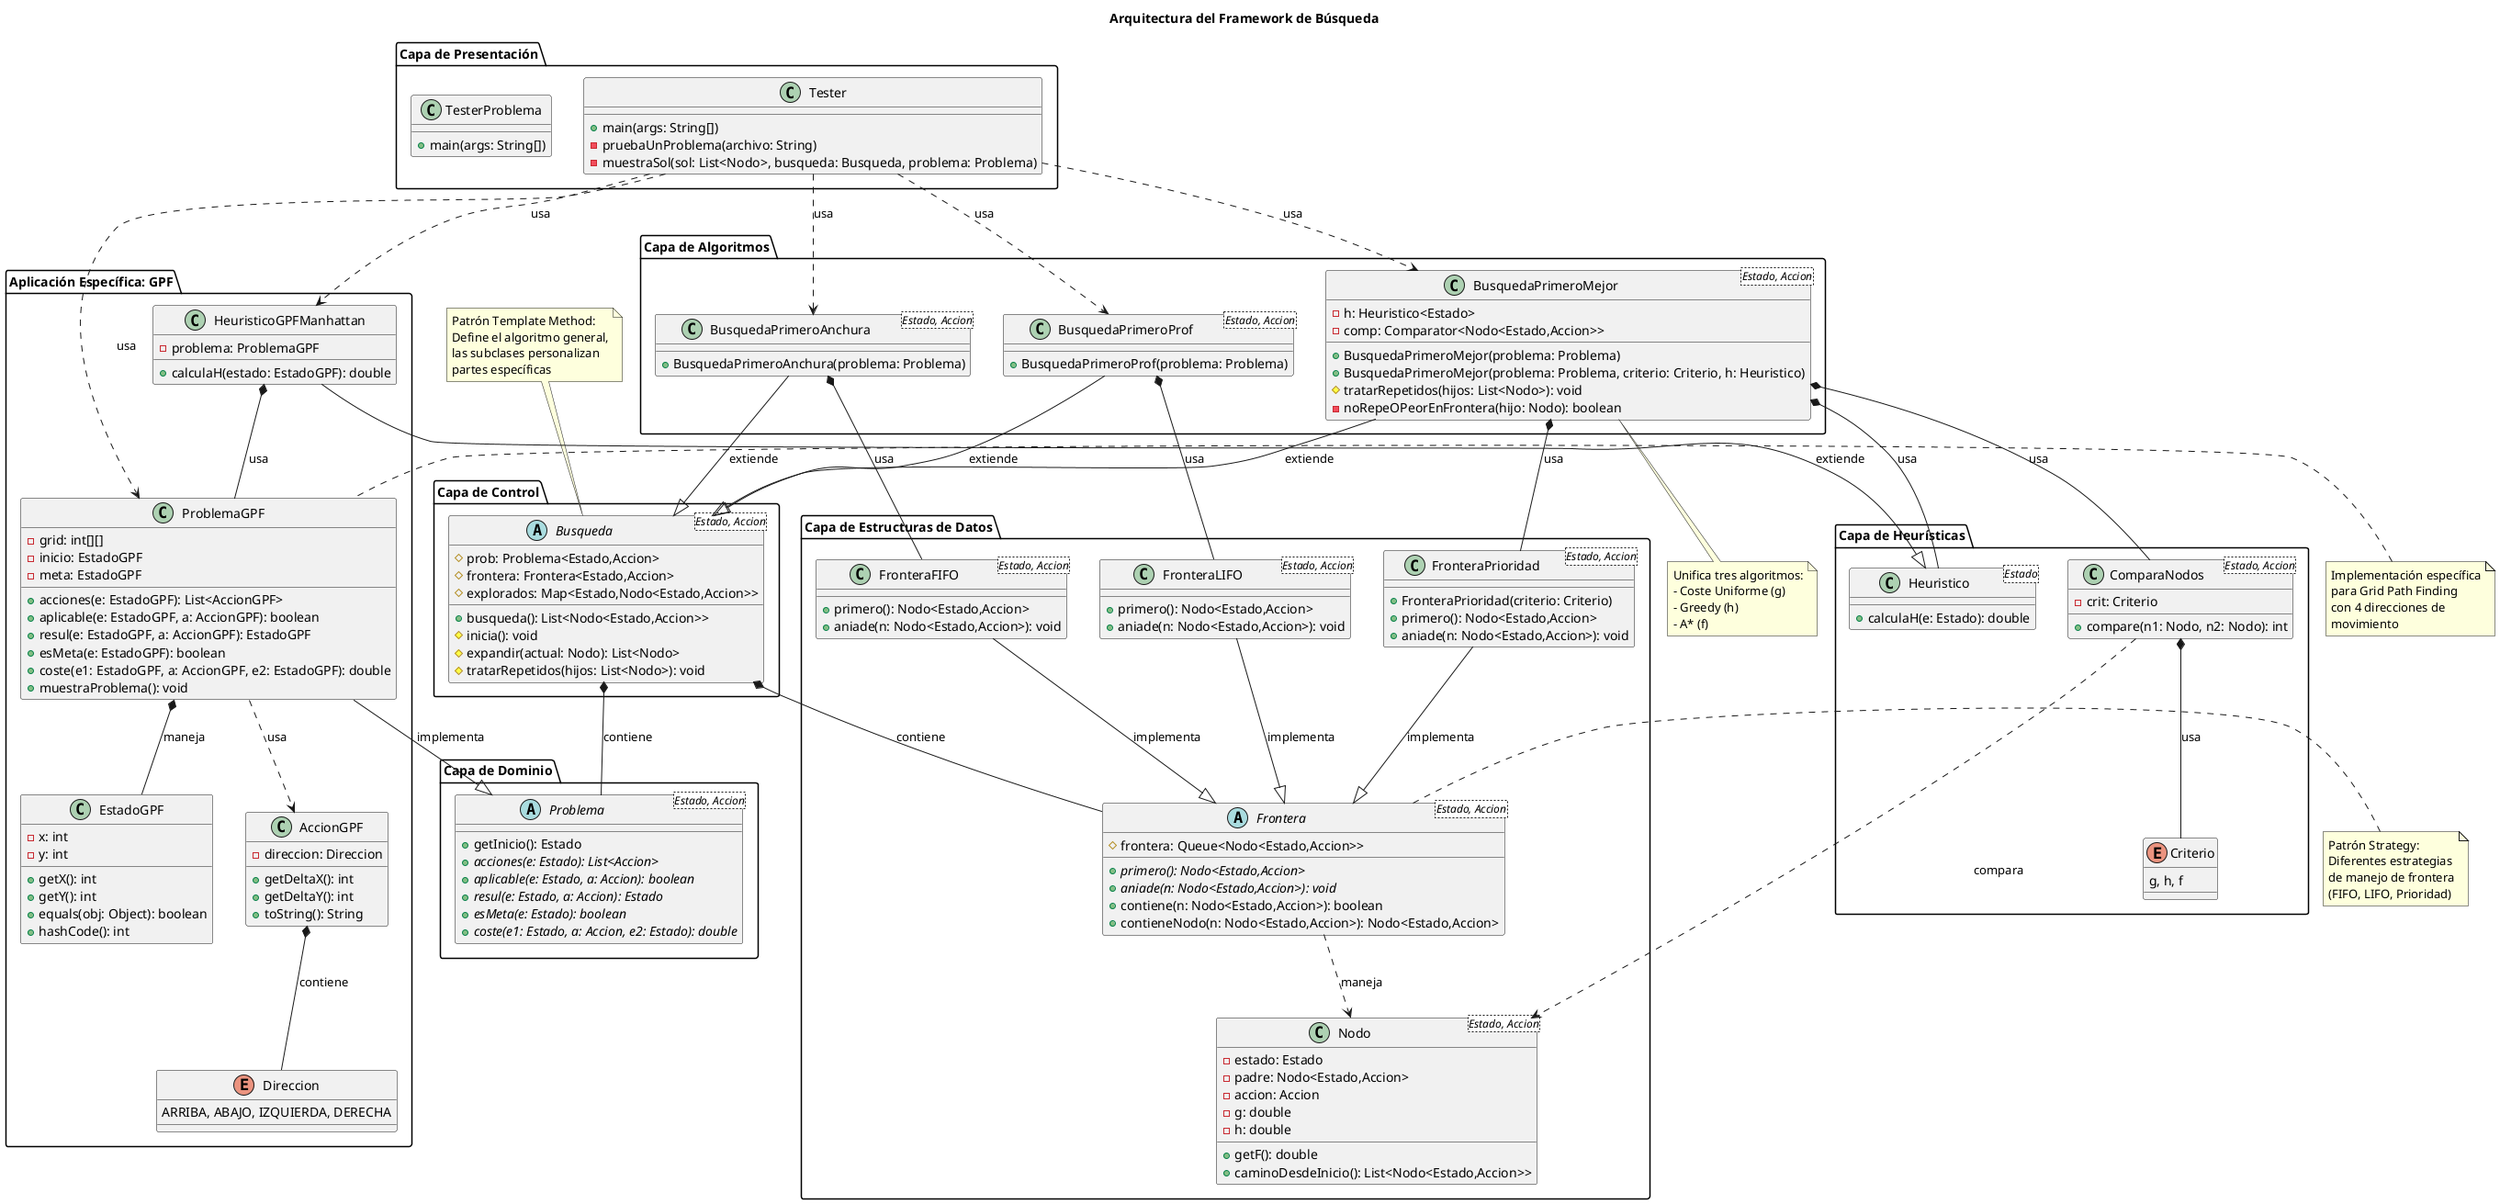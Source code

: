 @startuml arquitectura-framework

!define TITLE Arquitectura del Framework de Búsqueda

title TITLE

package "Capa de Presentación" {
    class Tester {
        + main(args: String[])
        - pruebaUnProblema(archivo: String)
        - muestraSol(sol: List<Nodo>, busqueda: Busqueda, problema: Problema)
    }
    
    class TesterProblema {
        + main(args: String[])
    }
}

package "Capa de Control" {
    abstract class Busqueda<Estado, Accion> {
        # prob: Problema<Estado,Accion>
        # frontera: Frontera<Estado,Accion>
        # explorados: Map<Estado,Nodo<Estado,Accion>>
        
        + busqueda(): List<Nodo<Estado,Accion>>
        # inicia(): void
        # expandir(actual: Nodo): List<Nodo>
        # tratarRepetidos(hijos: List<Nodo>): void
    }
}

package "Capa de Algoritmos" {
    class BusquedaPrimeroAnchura<Estado, Accion> {
        + BusquedaPrimeroAnchura(problema: Problema)
    }
    
    class BusquedaPrimeroProf<Estado, Accion> {
        + BusquedaPrimeroProf(problema: Problema)
    }
    
    class BusquedaPrimeroMejor<Estado, Accion> {
        - h: Heuristico<Estado>
        - comp: Comparator<Nodo<Estado,Accion>>
        
        + BusquedaPrimeroMejor(problema: Problema)
        + BusquedaPrimeroMejor(problema: Problema, criterio: Criterio, h: Heuristico)
        # tratarRepetidos(hijos: List<Nodo>): void
        - noRepeOPeorEnFrontera(hijo: Nodo): boolean
    }
}

package "Capa de Estructuras de Datos" {
    abstract class Frontera<Estado, Accion> {
        # frontera: Queue<Nodo<Estado,Accion>>
        + {abstract} primero(): Nodo<Estado,Accion>
        + {abstract} aniade(n: Nodo<Estado,Accion>): void
        + contiene(n: Nodo<Estado,Accion>): boolean
        + contieneNodo(n: Nodo<Estado,Accion>): Nodo<Estado,Accion>
    }
    
    class FronteraFIFO<Estado, Accion> {
        + primero(): Nodo<Estado,Accion>
        + aniade(n: Nodo<Estado,Accion>): void
    }
    
    class FronteraLIFO<Estado, Accion> {
        + primero(): Nodo<Estado,Accion>
        + aniade(n: Nodo<Estado,Accion>): void
    }
    
    class FronteraPrioridad<Estado, Accion> {
        + FronteraPrioridad(criterio: Criterio)
        + primero(): Nodo<Estado,Accion>
        + aniade(n: Nodo<Estado,Accion>): void
    }
    
    class Nodo<Estado, Accion> {
        - estado: Estado
        - padre: Nodo<Estado,Accion>
        - accion: Accion
        - g: double
        - h: double
        
        + getF(): double
        + caminoDesdeInicio(): List<Nodo<Estado,Accion>>
    }
}

package "Capa de Dominio" {
    abstract class Problema<Estado, Accion> {
        + getInicio(): Estado
        + {abstract} acciones(e: Estado): List<Accion>
        + {abstract} aplicable(e: Estado, a: Accion): boolean
        + {abstract} resul(e: Estado, a: Accion): Estado
        + {abstract} esMeta(e: Estado): boolean
        + {abstract} coste(e1: Estado, a: Accion, e2: Estado): double
    }
}

package "Capa de Heurísticas" {
    class Heuristico<Estado> {
        + calculaH(e: Estado): double
    }
    
    enum Criterio {
        g, h, f
    }
    
    class ComparaNodos<Estado, Accion> {
        - crit: Criterio
        + compare(n1: Nodo, n2: Nodo): int
    }
}

package "Aplicación Específica: GPF" {
    class ProblemaGPF {
        - grid: int[][]
        - inicio: EstadoGPF
        - meta: EstadoGPF
        
        + acciones(e: EstadoGPF): List<AccionGPF>
        + aplicable(e: EstadoGPF, a: AccionGPF): boolean
        + resul(e: EstadoGPF, a: AccionGPF): EstadoGPF
        + esMeta(e: EstadoGPF): boolean
        + coste(e1: EstadoGPF, a: AccionGPF, e2: EstadoGPF): double
        + muestraProblema(): void
    }
    
    class EstadoGPF {
        - x: int
        - y: int
        
        + getX(): int
        + getY(): int
        + equals(obj: Object): boolean
        + hashCode(): int
    }
    
    class AccionGPF {
        - direccion: Direccion
        
        + getDeltaX(): int
        + getDeltaY(): int
        + toString(): String
    }
    
    enum Direccion {
        ARRIBA, ABAJO, IZQUIERDA, DERECHA
    }
    
    class HeuristicoGPFManhattan {
        - problema: ProblemaGPF
        + calculaH(estado: EstadoGPF): double
    }
}

' Relaciones entre capas
Tester ..> BusquedaPrimeroAnchura : usa
Tester ..> BusquedaPrimeroProf : usa  
Tester ..> BusquedaPrimeroMejor : usa
Tester ..> ProblemaGPF : usa
Tester ..> HeuristicoGPFManhattan : usa

BusquedaPrimeroAnchura --|> Busqueda : extiende
BusquedaPrimeroProf --|> Busqueda : extiende
BusquedaPrimeroMejor --|> Busqueda : extiende

Busqueda *-- Problema : contiene
Busqueda *-- Frontera : contiene

BusquedaPrimeroAnchura *-- FronteraFIFO : usa
BusquedaPrimeroProf *-- FronteraLIFO : usa
BusquedaPrimeroMejor *-- FronteraPrioridad : usa
BusquedaPrimeroMejor *-- Heuristico : usa
BusquedaPrimeroMejor *-- ComparaNodos : usa

FronteraFIFO --|> Frontera : implementa
FronteraLIFO --|> Frontera : implementa  
FronteraPrioridad --|> Frontera : implementa

Frontera ..> Nodo : maneja
ComparaNodos ..> Nodo : compara
ComparaNodos *-- Criterio : usa

ProblemaGPF --|> Problema : implementa
ProblemaGPF *-- EstadoGPF : maneja
ProblemaGPF ..> AccionGPF : usa
HeuristicoGPFManhattan --|> Heuristico : extiende
HeuristicoGPFManhattan *-- ProblemaGPF : usa

AccionGPF *-- Direccion : contiene

note top of Busqueda : Patrón Template Method:\nDefine el algoritmo general,\nlas subclases personalizan\npartes específicas

note right of Frontera : Patrón Strategy:\nDiferentes estrategias\nde manejo de frontera\n(FIFO, LIFO, Prioridad)

note bottom of BusquedaPrimeroMejor : Unifica tres algoritmos:\n- Coste Uniforme (g)\n- Greedy (h) \n- A* (f)

note left of ProblemaGPF : Implementación específica\npara Grid Path Finding\ncon 4 direcciones de\nmovimiento

@enduml
